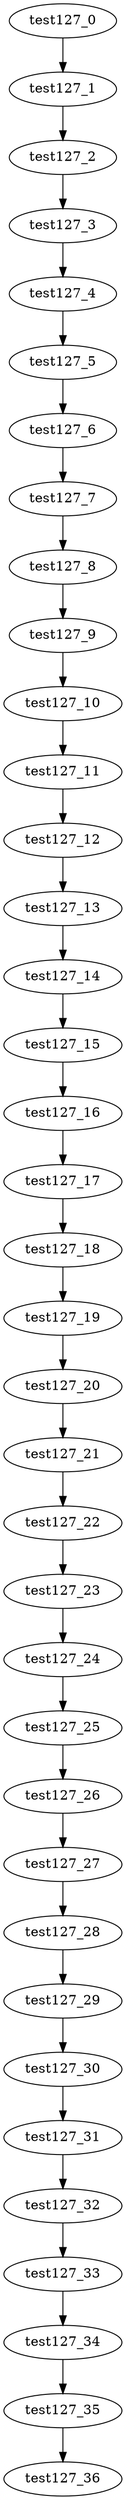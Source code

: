 digraph G {
test127_0->test127_1;
test127_1->test127_2;
test127_2->test127_3;
test127_3->test127_4;
test127_4->test127_5;
test127_5->test127_6;
test127_6->test127_7;
test127_7->test127_8;
test127_8->test127_9;
test127_9->test127_10;
test127_10->test127_11;
test127_11->test127_12;
test127_12->test127_13;
test127_13->test127_14;
test127_14->test127_15;
test127_15->test127_16;
test127_16->test127_17;
test127_17->test127_18;
test127_18->test127_19;
test127_19->test127_20;
test127_20->test127_21;
test127_21->test127_22;
test127_22->test127_23;
test127_23->test127_24;
test127_24->test127_25;
test127_25->test127_26;
test127_26->test127_27;
test127_27->test127_28;
test127_28->test127_29;
test127_29->test127_30;
test127_30->test127_31;
test127_31->test127_32;
test127_32->test127_33;
test127_33->test127_34;
test127_34->test127_35;
test127_35->test127_36;

}
